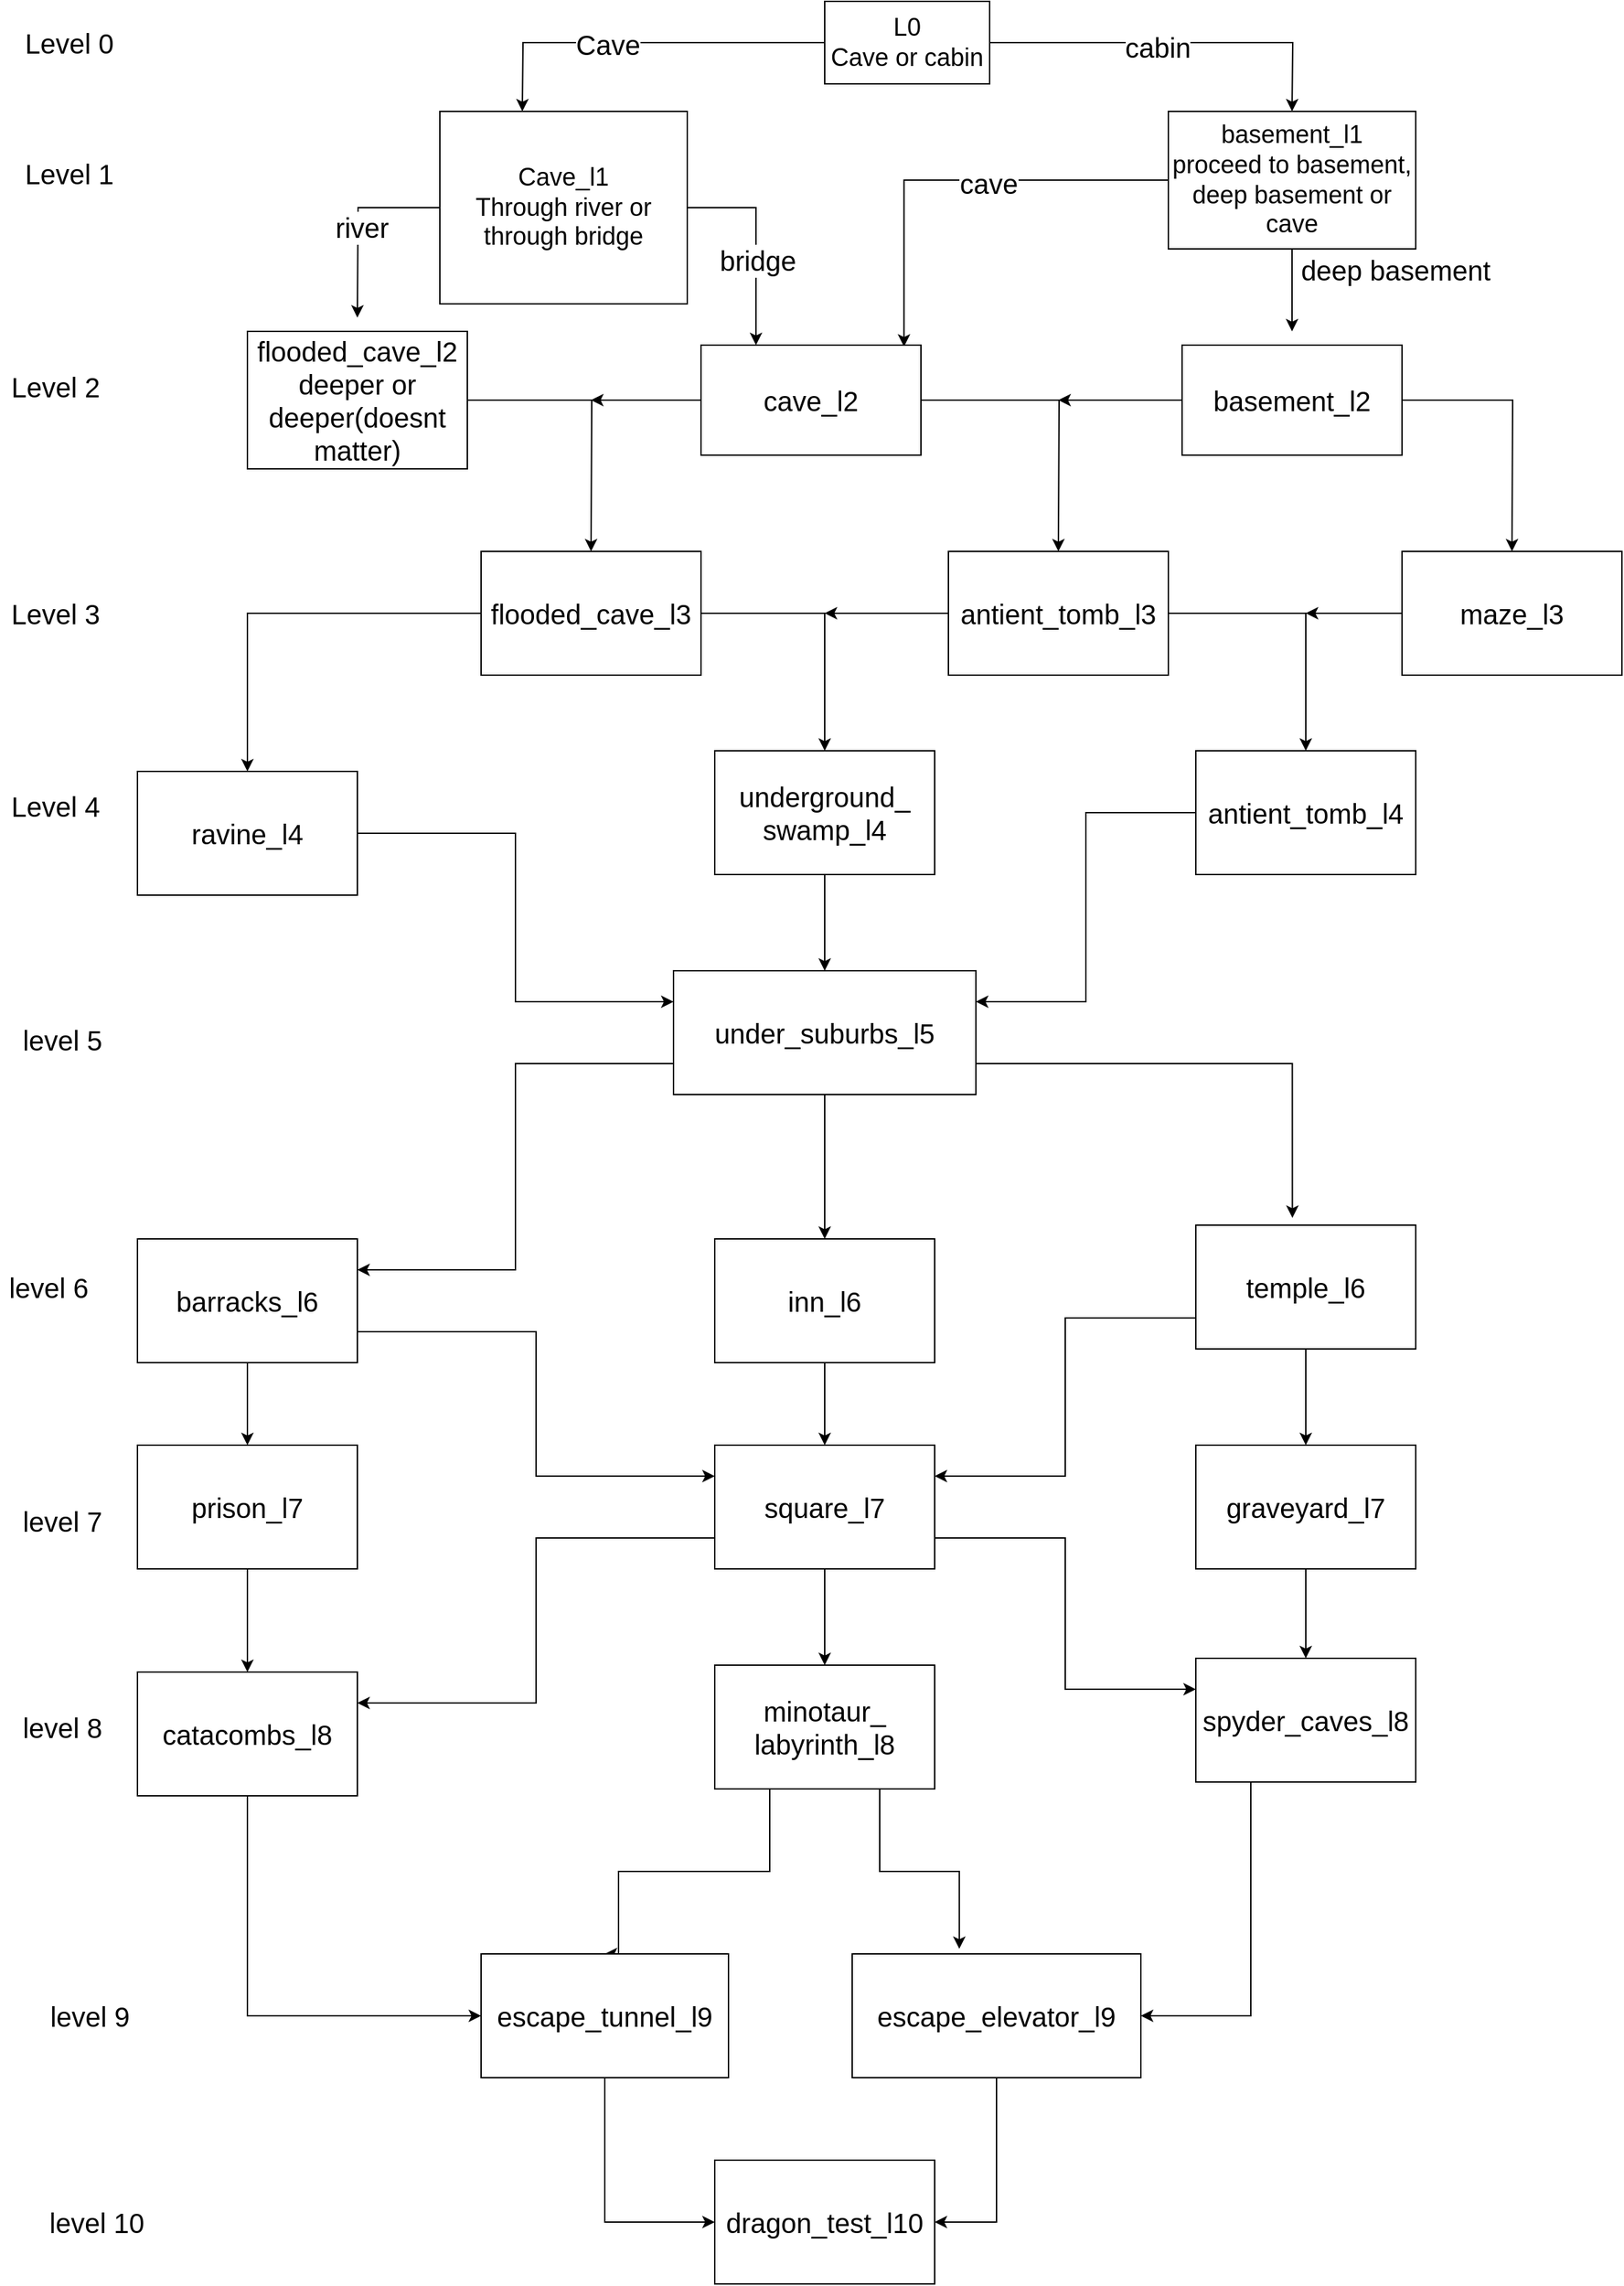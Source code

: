 <mxfile version="14.9.2" type="device"><diagram id="iVw2t5BLtREdFsRD4UD9" name="Page-1"><mxGraphModel dx="1590" dy="2667" grid="1" gridSize="10" guides="1" tooltips="1" connect="1" arrows="1" fold="1" page="0" pageScale="1" pageWidth="827" pageHeight="1169" math="0" shadow="0"><root><mxCell id="0"/><mxCell id="1" parent="0"/><mxCell id="SucxODwt35yaLHQj9p1F-2" style="edgeStyle=orthogonalEdgeStyle;rounded=0;orthogonalLoop=1;jettySize=auto;html=1;" edge="1" parent="1" source="SucxODwt35yaLHQj9p1F-1"><mxGeometry relative="1" as="geometry"><mxPoint x="720" y="-1810" as="targetPoint"/></mxGeometry></mxCell><mxCell id="SucxODwt35yaLHQj9p1F-7" value="cabin" style="edgeLabel;html=1;align=center;verticalAlign=middle;resizable=0;points=[];fontSize=20;" vertex="1" connectable="0" parent="SucxODwt35yaLHQj9p1F-2"><mxGeometry x="-0.097" y="-3" relative="1" as="geometry"><mxPoint as="offset"/></mxGeometry></mxCell><mxCell id="SucxODwt35yaLHQj9p1F-3" style="edgeStyle=orthogonalEdgeStyle;rounded=0;orthogonalLoop=1;jettySize=auto;html=1;" edge="1" parent="1" source="SucxODwt35yaLHQj9p1F-1"><mxGeometry relative="1" as="geometry"><mxPoint x="160" y="-1810" as="targetPoint"/></mxGeometry></mxCell><mxCell id="SucxODwt35yaLHQj9p1F-6" value="Cave" style="edgeLabel;html=1;align=center;verticalAlign=middle;resizable=0;points=[];fontSize=20;" vertex="1" connectable="0" parent="SucxODwt35yaLHQj9p1F-3"><mxGeometry x="0.171" y="1" relative="1" as="geometry"><mxPoint as="offset"/></mxGeometry></mxCell><mxCell id="SucxODwt35yaLHQj9p1F-1" value="&lt;font style=&quot;font-size: 18px&quot;&gt;L0&lt;br&gt;Cave or cabin&lt;/font&gt;" style="rounded=0;whiteSpace=wrap;html=1;" vertex="1" parent="1"><mxGeometry x="380" y="-1890" width="120" height="60" as="geometry"/></mxCell><mxCell id="SucxODwt35yaLHQj9p1F-8" style="edgeStyle=orthogonalEdgeStyle;rounded=0;orthogonalLoop=1;jettySize=auto;html=1;fontSize=20;" edge="1" parent="1" source="SucxODwt35yaLHQj9p1F-4"><mxGeometry relative="1" as="geometry"><mxPoint x="40" y="-1660" as="targetPoint"/></mxGeometry></mxCell><mxCell id="SucxODwt35yaLHQj9p1F-10" value="river" style="edgeLabel;html=1;align=center;verticalAlign=middle;resizable=0;points=[];fontSize=20;" vertex="1" connectable="0" parent="SucxODwt35yaLHQj9p1F-8"><mxGeometry x="0.052" y="2" relative="1" as="geometry"><mxPoint as="offset"/></mxGeometry></mxCell><mxCell id="SucxODwt35yaLHQj9p1F-9" style="edgeStyle=orthogonalEdgeStyle;rounded=0;orthogonalLoop=1;jettySize=auto;html=1;fontSize=20;entryX=0.25;entryY=0;entryDx=0;entryDy=0;" edge="1" parent="1" source="SucxODwt35yaLHQj9p1F-4" target="SucxODwt35yaLHQj9p1F-21"><mxGeometry relative="1" as="geometry"><mxPoint x="330" y="-1690" as="targetPoint"/></mxGeometry></mxCell><mxCell id="SucxODwt35yaLHQj9p1F-11" value="bridge" style="edgeLabel;html=1;align=center;verticalAlign=middle;resizable=0;points=[];fontSize=20;" vertex="1" connectable="0" parent="SucxODwt35yaLHQj9p1F-9"><mxGeometry x="0.168" y="1" relative="1" as="geometry"><mxPoint as="offset"/></mxGeometry></mxCell><mxCell id="SucxODwt35yaLHQj9p1F-4" value="&lt;span style=&quot;font-size: 18px&quot;&gt;Cave_l1&lt;br&gt;Through river or through bridge&lt;br&gt;&lt;/span&gt;" style="rounded=0;whiteSpace=wrap;html=1;" vertex="1" parent="1"><mxGeometry x="100" y="-1810" width="180" height="140" as="geometry"/></mxCell><mxCell id="SucxODwt35yaLHQj9p1F-13" style="edgeStyle=orthogonalEdgeStyle;rounded=0;orthogonalLoop=1;jettySize=auto;html=1;fontSize=20;entryX=0.923;entryY=0.014;entryDx=0;entryDy=0;entryPerimeter=0;" edge="1" parent="1" source="SucxODwt35yaLHQj9p1F-12" target="SucxODwt35yaLHQj9p1F-21"><mxGeometry relative="1" as="geometry"><mxPoint x="330" y="-1730" as="targetPoint"/></mxGeometry></mxCell><mxCell id="SucxODwt35yaLHQj9p1F-14" value="cave" style="edgeLabel;html=1;align=center;verticalAlign=middle;resizable=0;points=[];fontSize=20;" vertex="1" connectable="0" parent="SucxODwt35yaLHQj9p1F-13"><mxGeometry x="-0.162" y="2" relative="1" as="geometry"><mxPoint as="offset"/></mxGeometry></mxCell><mxCell id="SucxODwt35yaLHQj9p1F-16" style="edgeStyle=orthogonalEdgeStyle;rounded=0;orthogonalLoop=1;jettySize=auto;html=1;fontSize=20;" edge="1" parent="1" source="SucxODwt35yaLHQj9p1F-12"><mxGeometry relative="1" as="geometry"><mxPoint x="720" y="-1650" as="targetPoint"/></mxGeometry></mxCell><mxCell id="SucxODwt35yaLHQj9p1F-12" value="&lt;span style=&quot;font-size: 18px&quot;&gt;basement_l1&lt;br&gt;proceed to basement, deep basement or cave&lt;/span&gt;" style="rounded=0;whiteSpace=wrap;html=1;" vertex="1" parent="1"><mxGeometry x="630" y="-1810" width="180" height="100" as="geometry"/></mxCell><mxCell id="SucxODwt35yaLHQj9p1F-17" value="deep basement" style="text;html=1;align=center;verticalAlign=middle;resizable=0;points=[];autosize=1;strokeColor=none;fontSize=20;" vertex="1" parent="1"><mxGeometry x="720" y="-1710" width="150" height="30" as="geometry"/></mxCell><mxCell id="SucxODwt35yaLHQj9p1F-18" value="Level 2" style="text;html=1;align=center;verticalAlign=middle;resizable=0;points=[];autosize=1;strokeColor=none;fontSize=20;" vertex="1" parent="1"><mxGeometry x="-220" y="-1625" width="80" height="30" as="geometry"/></mxCell><mxCell id="SucxODwt35yaLHQj9p1F-19" value="Level 1" style="text;html=1;align=center;verticalAlign=middle;resizable=0;points=[];autosize=1;strokeColor=none;fontSize=20;" vertex="1" parent="1"><mxGeometry x="-210" y="-1780" width="80" height="30" as="geometry"/></mxCell><mxCell id="SucxODwt35yaLHQj9p1F-24" style="edgeStyle=orthogonalEdgeStyle;rounded=0;orthogonalLoop=1;jettySize=auto;html=1;fontSize=20;" edge="1" parent="1" source="SucxODwt35yaLHQj9p1F-20"><mxGeometry relative="1" as="geometry"><mxPoint x="210" y="-1490" as="targetPoint"/></mxGeometry></mxCell><mxCell id="SucxODwt35yaLHQj9p1F-20" value="flooded_cave_l2&lt;br&gt;deeper or deeper(doesnt matter)" style="rounded=0;whiteSpace=wrap;html=1;fontSize=20;" vertex="1" parent="1"><mxGeometry x="-40" y="-1650" width="160" height="100" as="geometry"/></mxCell><mxCell id="SucxODwt35yaLHQj9p1F-25" style="edgeStyle=orthogonalEdgeStyle;rounded=0;orthogonalLoop=1;jettySize=auto;html=1;fontSize=20;" edge="1" parent="1" source="SucxODwt35yaLHQj9p1F-21"><mxGeometry relative="1" as="geometry"><mxPoint x="210" y="-1600" as="targetPoint"/></mxGeometry></mxCell><mxCell id="SucxODwt35yaLHQj9p1F-26" style="edgeStyle=orthogonalEdgeStyle;rounded=0;orthogonalLoop=1;jettySize=auto;html=1;fontSize=20;" edge="1" parent="1" source="SucxODwt35yaLHQj9p1F-21"><mxGeometry relative="1" as="geometry"><mxPoint x="550" y="-1490" as="targetPoint"/></mxGeometry></mxCell><mxCell id="SucxODwt35yaLHQj9p1F-21" value="cave_l2" style="rounded=0;whiteSpace=wrap;html=1;fontSize=20;" vertex="1" parent="1"><mxGeometry x="290" y="-1640" width="160" height="80" as="geometry"/></mxCell><mxCell id="SucxODwt35yaLHQj9p1F-27" style="edgeStyle=orthogonalEdgeStyle;rounded=0;orthogonalLoop=1;jettySize=auto;html=1;fontSize=20;" edge="1" parent="1" source="SucxODwt35yaLHQj9p1F-22"><mxGeometry relative="1" as="geometry"><mxPoint x="550" y="-1600" as="targetPoint"/></mxGeometry></mxCell><mxCell id="SucxODwt35yaLHQj9p1F-28" style="edgeStyle=orthogonalEdgeStyle;rounded=0;orthogonalLoop=1;jettySize=auto;html=1;fontSize=20;" edge="1" parent="1" source="SucxODwt35yaLHQj9p1F-22"><mxGeometry relative="1" as="geometry"><mxPoint x="880" y="-1490" as="targetPoint"/></mxGeometry></mxCell><mxCell id="SucxODwt35yaLHQj9p1F-22" value="basement_l2" style="rounded=0;whiteSpace=wrap;html=1;fontSize=20;" vertex="1" parent="1"><mxGeometry x="640" y="-1640" width="160" height="80" as="geometry"/></mxCell><mxCell id="SucxODwt35yaLHQj9p1F-23" value="Level 0" style="text;html=1;align=center;verticalAlign=middle;resizable=0;points=[];autosize=1;strokeColor=none;fontSize=20;" vertex="1" parent="1"><mxGeometry x="-210" y="-1875" width="80" height="30" as="geometry"/></mxCell><mxCell id="SucxODwt35yaLHQj9p1F-32" style="edgeStyle=orthogonalEdgeStyle;rounded=0;orthogonalLoop=1;jettySize=auto;html=1;fontSize=20;entryX=0.5;entryY=0;entryDx=0;entryDy=0;" edge="1" parent="1" source="SucxODwt35yaLHQj9p1F-29" target="SucxODwt35yaLHQj9p1F-47"><mxGeometry relative="1" as="geometry"><mxPoint x="-40" y="-1340" as="targetPoint"/></mxGeometry></mxCell><mxCell id="SucxODwt35yaLHQj9p1F-33" style="edgeStyle=orthogonalEdgeStyle;rounded=0;orthogonalLoop=1;jettySize=auto;html=1;fontSize=20;entryX=0.5;entryY=0;entryDx=0;entryDy=0;" edge="1" parent="1" source="SucxODwt35yaLHQj9p1F-29" target="SucxODwt35yaLHQj9p1F-46"><mxGeometry relative="1" as="geometry"><mxPoint x="380" y="-1350" as="targetPoint"/></mxGeometry></mxCell><mxCell id="SucxODwt35yaLHQj9p1F-29" value="flooded_cave_l3" style="rounded=0;whiteSpace=wrap;html=1;fontSize=20;" vertex="1" parent="1"><mxGeometry x="130" y="-1490" width="160" height="90" as="geometry"/></mxCell><mxCell id="SucxODwt35yaLHQj9p1F-36" style="edgeStyle=orthogonalEdgeStyle;rounded=0;orthogonalLoop=1;jettySize=auto;html=1;fontSize=20;" edge="1" parent="1" source="SucxODwt35yaLHQj9p1F-30"><mxGeometry relative="1" as="geometry"><mxPoint x="730" y="-1445" as="targetPoint"/></mxGeometry></mxCell><mxCell id="SucxODwt35yaLHQj9p1F-30" value="maze_l3" style="rounded=0;whiteSpace=wrap;html=1;fontSize=20;" vertex="1" parent="1"><mxGeometry x="800" y="-1490" width="160" height="90" as="geometry"/></mxCell><mxCell id="SucxODwt35yaLHQj9p1F-34" style="edgeStyle=orthogonalEdgeStyle;rounded=0;orthogonalLoop=1;jettySize=auto;html=1;fontSize=20;" edge="1" parent="1" source="SucxODwt35yaLHQj9p1F-31"><mxGeometry relative="1" as="geometry"><mxPoint x="380.0" y="-1445" as="targetPoint"/></mxGeometry></mxCell><mxCell id="SucxODwt35yaLHQj9p1F-35" style="edgeStyle=orthogonalEdgeStyle;rounded=0;orthogonalLoop=1;jettySize=auto;html=1;fontSize=20;entryX=0.5;entryY=0;entryDx=0;entryDy=0;" edge="1" parent="1" source="SucxODwt35yaLHQj9p1F-31" target="SucxODwt35yaLHQj9p1F-45"><mxGeometry relative="1" as="geometry"><mxPoint x="730" y="-1360" as="targetPoint"/></mxGeometry></mxCell><mxCell id="SucxODwt35yaLHQj9p1F-31" value="antient_tomb_l3" style="rounded=0;whiteSpace=wrap;html=1;fontSize=20;" vertex="1" parent="1"><mxGeometry x="470" y="-1490" width="160" height="90" as="geometry"/></mxCell><mxCell id="SucxODwt35yaLHQj9p1F-37" value="Level 3" style="text;html=1;align=center;verticalAlign=middle;resizable=0;points=[];autosize=1;strokeColor=none;fontSize=20;" vertex="1" parent="1"><mxGeometry x="-220" y="-1460" width="80" height="30" as="geometry"/></mxCell><mxCell id="SucxODwt35yaLHQj9p1F-38" value="Level 4" style="text;html=1;align=center;verticalAlign=middle;resizable=0;points=[];autosize=1;strokeColor=none;fontSize=20;" vertex="1" parent="1"><mxGeometry x="-220" y="-1320" width="80" height="30" as="geometry"/></mxCell><mxCell id="SucxODwt35yaLHQj9p1F-39" value="level 5" style="text;html=1;align=center;verticalAlign=middle;resizable=0;points=[];autosize=1;strokeColor=none;fontSize=20;" vertex="1" parent="1"><mxGeometry x="-210" y="-1150" width="70" height="30" as="geometry"/></mxCell><mxCell id="SucxODwt35yaLHQj9p1F-40" value="level 6" style="text;html=1;align=center;verticalAlign=middle;resizable=0;points=[];autosize=1;strokeColor=none;fontSize=20;" vertex="1" parent="1"><mxGeometry x="-220" y="-970" width="70" height="30" as="geometry"/></mxCell><mxCell id="SucxODwt35yaLHQj9p1F-41" value="level 7" style="text;html=1;align=center;verticalAlign=middle;resizable=0;points=[];autosize=1;strokeColor=none;fontSize=20;" vertex="1" parent="1"><mxGeometry x="-210" y="-800" width="70" height="30" as="geometry"/></mxCell><mxCell id="SucxODwt35yaLHQj9p1F-42" value="level 8" style="text;html=1;align=center;verticalAlign=middle;resizable=0;points=[];autosize=1;strokeColor=none;fontSize=20;" vertex="1" parent="1"><mxGeometry x="-210" y="-650" width="70" height="30" as="geometry"/></mxCell><mxCell id="SucxODwt35yaLHQj9p1F-43" value="level 9" style="text;html=1;align=center;verticalAlign=middle;resizable=0;points=[];autosize=1;strokeColor=none;fontSize=20;" vertex="1" parent="1"><mxGeometry x="-190" y="-440" width="70" height="30" as="geometry"/></mxCell><mxCell id="SucxODwt35yaLHQj9p1F-44" value="level 10" style="text;html=1;align=center;verticalAlign=middle;resizable=0;points=[];autosize=1;strokeColor=none;fontSize=20;" vertex="1" parent="1"><mxGeometry x="-190" y="-290" width="80" height="30" as="geometry"/></mxCell><mxCell id="SucxODwt35yaLHQj9p1F-107" style="edgeStyle=orthogonalEdgeStyle;rounded=0;orthogonalLoop=1;jettySize=auto;html=1;entryX=1;entryY=0.25;entryDx=0;entryDy=0;fontSize=20;" edge="1" parent="1" source="SucxODwt35yaLHQj9p1F-45" target="SucxODwt35yaLHQj9p1F-49"><mxGeometry relative="1" as="geometry"/></mxCell><mxCell id="SucxODwt35yaLHQj9p1F-45" value="antient_tomb_l4" style="rounded=0;whiteSpace=wrap;html=1;fontSize=20;" vertex="1" parent="1"><mxGeometry x="650" y="-1345" width="160" height="90" as="geometry"/></mxCell><mxCell id="SucxODwt35yaLHQj9p1F-53" style="edgeStyle=orthogonalEdgeStyle;rounded=0;orthogonalLoop=1;jettySize=auto;html=1;entryX=0.5;entryY=0;entryDx=0;entryDy=0;fontSize=20;" edge="1" parent="1" source="SucxODwt35yaLHQj9p1F-46" target="SucxODwt35yaLHQj9p1F-49"><mxGeometry relative="1" as="geometry"/></mxCell><mxCell id="SucxODwt35yaLHQj9p1F-46" value="underground_&lt;br&gt;swamp_l4" style="rounded=0;whiteSpace=wrap;html=1;fontSize=20;" vertex="1" parent="1"><mxGeometry x="300" y="-1345" width="160" height="90" as="geometry"/></mxCell><mxCell id="SucxODwt35yaLHQj9p1F-55" style="edgeStyle=orthogonalEdgeStyle;rounded=0;orthogonalLoop=1;jettySize=auto;html=1;entryX=0;entryY=0.25;entryDx=0;entryDy=0;fontSize=20;" edge="1" parent="1" source="SucxODwt35yaLHQj9p1F-47" target="SucxODwt35yaLHQj9p1F-49"><mxGeometry relative="1" as="geometry"/></mxCell><mxCell id="SucxODwt35yaLHQj9p1F-47" value="ravine_l4" style="rounded=0;whiteSpace=wrap;html=1;fontSize=20;" vertex="1" parent="1"><mxGeometry x="-120" y="-1330" width="160" height="90" as="geometry"/></mxCell><mxCell id="SucxODwt35yaLHQj9p1F-61" style="edgeStyle=orthogonalEdgeStyle;rounded=0;orthogonalLoop=1;jettySize=auto;html=1;fontSize=20;entryX=0.5;entryY=0;entryDx=0;entryDy=0;" edge="1" parent="1" source="SucxODwt35yaLHQj9p1F-49" target="SucxODwt35yaLHQj9p1F-57"><mxGeometry relative="1" as="geometry"><mxPoint x="320" y="-1030" as="targetPoint"/></mxGeometry></mxCell><mxCell id="SucxODwt35yaLHQj9p1F-65" style="edgeStyle=orthogonalEdgeStyle;rounded=0;orthogonalLoop=1;jettySize=auto;html=1;exitX=0;exitY=0.75;exitDx=0;exitDy=0;entryX=1;entryY=0.25;entryDx=0;entryDy=0;fontSize=20;" edge="1" parent="1" source="SucxODwt35yaLHQj9p1F-49" target="SucxODwt35yaLHQj9p1F-58"><mxGeometry relative="1" as="geometry"/></mxCell><mxCell id="SucxODwt35yaLHQj9p1F-108" style="edgeStyle=orthogonalEdgeStyle;rounded=0;orthogonalLoop=1;jettySize=auto;html=1;exitX=1;exitY=0.75;exitDx=0;exitDy=0;entryX=0.439;entryY=-0.059;entryDx=0;entryDy=0;entryPerimeter=0;fontSize=20;" edge="1" parent="1" source="SucxODwt35yaLHQj9p1F-49" target="SucxODwt35yaLHQj9p1F-56"><mxGeometry relative="1" as="geometry"/></mxCell><mxCell id="SucxODwt35yaLHQj9p1F-49" value="under_suburbs_l5" style="rounded=0;whiteSpace=wrap;html=1;fontSize=20;" vertex="1" parent="1"><mxGeometry x="270" y="-1185" width="220" height="90" as="geometry"/></mxCell><mxCell id="SucxODwt35yaLHQj9p1F-87" style="edgeStyle=orthogonalEdgeStyle;rounded=0;orthogonalLoop=1;jettySize=auto;html=1;exitX=0;exitY=0.75;exitDx=0;exitDy=0;entryX=1;entryY=0.25;entryDx=0;entryDy=0;fontSize=20;" edge="1" parent="1" source="SucxODwt35yaLHQj9p1F-56" target="SucxODwt35yaLHQj9p1F-70"><mxGeometry relative="1" as="geometry"/></mxCell><mxCell id="SucxODwt35yaLHQj9p1F-89" style="edgeStyle=orthogonalEdgeStyle;rounded=0;orthogonalLoop=1;jettySize=auto;html=1;exitX=0.5;exitY=1;exitDx=0;exitDy=0;entryX=0.5;entryY=0;entryDx=0;entryDy=0;fontSize=20;" edge="1" parent="1" source="SucxODwt35yaLHQj9p1F-56" target="SucxODwt35yaLHQj9p1F-67"><mxGeometry relative="1" as="geometry"/></mxCell><mxCell id="SucxODwt35yaLHQj9p1F-56" value="temple_l6" style="rounded=0;whiteSpace=wrap;html=1;fontSize=20;" vertex="1" parent="1"><mxGeometry x="650" y="-1000" width="160" height="90" as="geometry"/></mxCell><mxCell id="SucxODwt35yaLHQj9p1F-90" style="edgeStyle=orthogonalEdgeStyle;rounded=0;orthogonalLoop=1;jettySize=auto;html=1;exitX=0.5;exitY=1;exitDx=0;exitDy=0;entryX=0.5;entryY=0;entryDx=0;entryDy=0;fontSize=20;" edge="1" parent="1" source="SucxODwt35yaLHQj9p1F-57" target="SucxODwt35yaLHQj9p1F-70"><mxGeometry relative="1" as="geometry"/></mxCell><mxCell id="SucxODwt35yaLHQj9p1F-57" value="inn_l6" style="rounded=0;whiteSpace=wrap;html=1;fontSize=20;" vertex="1" parent="1"><mxGeometry x="300" y="-990" width="160" height="90" as="geometry"/></mxCell><mxCell id="SucxODwt35yaLHQj9p1F-85" style="edgeStyle=orthogonalEdgeStyle;rounded=0;orthogonalLoop=1;jettySize=auto;html=1;exitX=1;exitY=0.75;exitDx=0;exitDy=0;entryX=0;entryY=0.25;entryDx=0;entryDy=0;fontSize=20;" edge="1" parent="1" source="SucxODwt35yaLHQj9p1F-58" target="SucxODwt35yaLHQj9p1F-70"><mxGeometry relative="1" as="geometry"/></mxCell><mxCell id="SucxODwt35yaLHQj9p1F-91" style="edgeStyle=orthogonalEdgeStyle;rounded=0;orthogonalLoop=1;jettySize=auto;html=1;exitX=0.5;exitY=1;exitDx=0;exitDy=0;entryX=0.5;entryY=0;entryDx=0;entryDy=0;fontSize=20;" edge="1" parent="1" source="SucxODwt35yaLHQj9p1F-58" target="SucxODwt35yaLHQj9p1F-73"><mxGeometry relative="1" as="geometry"/></mxCell><mxCell id="SucxODwt35yaLHQj9p1F-58" value="barracks_l6" style="rounded=0;whiteSpace=wrap;html=1;fontSize=20;" vertex="1" parent="1"><mxGeometry x="-120" y="-990" width="160" height="90" as="geometry"/></mxCell><mxCell id="SucxODwt35yaLHQj9p1F-66" style="edgeStyle=orthogonalEdgeStyle;rounded=0;orthogonalLoop=1;jettySize=auto;html=1;entryX=0.5;entryY=0;entryDx=0;entryDy=0;fontSize=20;" edge="1" parent="1" source="SucxODwt35yaLHQj9p1F-67" target="SucxODwt35yaLHQj9p1F-81"><mxGeometry relative="1" as="geometry"/></mxCell><mxCell id="SucxODwt35yaLHQj9p1F-67" value="graveyard_l7" style="rounded=0;whiteSpace=wrap;html=1;fontSize=20;" vertex="1" parent="1"><mxGeometry x="650" y="-840" width="160" height="90" as="geometry"/></mxCell><mxCell id="SucxODwt35yaLHQj9p1F-69" style="edgeStyle=orthogonalEdgeStyle;rounded=0;orthogonalLoop=1;jettySize=auto;html=1;entryX=0.5;entryY=0;entryDx=0;entryDy=0;fontSize=20;" edge="1" parent="1" source="SucxODwt35yaLHQj9p1F-70" target="SucxODwt35yaLHQj9p1F-78"><mxGeometry relative="1" as="geometry"/></mxCell><mxCell id="SucxODwt35yaLHQj9p1F-86" style="edgeStyle=orthogonalEdgeStyle;rounded=0;orthogonalLoop=1;jettySize=auto;html=1;exitX=0;exitY=0.75;exitDx=0;exitDy=0;entryX=1;entryY=0.25;entryDx=0;entryDy=0;fontSize=20;" edge="1" parent="1" source="SucxODwt35yaLHQj9p1F-70" target="SucxODwt35yaLHQj9p1F-75"><mxGeometry relative="1" as="geometry"/></mxCell><mxCell id="SucxODwt35yaLHQj9p1F-88" style="edgeStyle=orthogonalEdgeStyle;rounded=0;orthogonalLoop=1;jettySize=auto;html=1;exitX=1;exitY=0.75;exitDx=0;exitDy=0;entryX=0;entryY=0.25;entryDx=0;entryDy=0;fontSize=20;" edge="1" parent="1" source="SucxODwt35yaLHQj9p1F-70" target="SucxODwt35yaLHQj9p1F-81"><mxGeometry relative="1" as="geometry"/></mxCell><mxCell id="SucxODwt35yaLHQj9p1F-70" value="square_l7" style="rounded=0;whiteSpace=wrap;html=1;fontSize=20;" vertex="1" parent="1"><mxGeometry x="300" y="-840" width="160" height="90" as="geometry"/></mxCell><mxCell id="SucxODwt35yaLHQj9p1F-71" style="edgeStyle=orthogonalEdgeStyle;rounded=0;orthogonalLoop=1;jettySize=auto;html=1;entryX=0.5;entryY=0;entryDx=0;entryDy=0;fontSize=20;" edge="1" parent="1" source="SucxODwt35yaLHQj9p1F-73" target="SucxODwt35yaLHQj9p1F-75"><mxGeometry relative="1" as="geometry"/></mxCell><mxCell id="SucxODwt35yaLHQj9p1F-73" value="prison_l7" style="rounded=0;whiteSpace=wrap;html=1;fontSize=20;" vertex="1" parent="1"><mxGeometry x="-120" y="-840" width="160" height="90" as="geometry"/></mxCell><mxCell id="SucxODwt35yaLHQj9p1F-93" style="edgeStyle=orthogonalEdgeStyle;rounded=0;orthogonalLoop=1;jettySize=auto;html=1;exitX=0.5;exitY=1;exitDx=0;exitDy=0;entryX=0;entryY=0.5;entryDx=0;entryDy=0;fontSize=20;" edge="1" parent="1" source="SucxODwt35yaLHQj9p1F-75" target="SucxODwt35yaLHQj9p1F-92"><mxGeometry relative="1" as="geometry"/></mxCell><mxCell id="SucxODwt35yaLHQj9p1F-75" value="catacombs_l8" style="rounded=0;whiteSpace=wrap;html=1;fontSize=20;" vertex="1" parent="1"><mxGeometry x="-120" y="-675" width="160" height="90" as="geometry"/></mxCell><mxCell id="SucxODwt35yaLHQj9p1F-94" style="edgeStyle=orthogonalEdgeStyle;rounded=0;orthogonalLoop=1;jettySize=auto;html=1;exitX=0.5;exitY=1;exitDx=0;exitDy=0;entryX=0.5;entryY=0;entryDx=0;entryDy=0;fontSize=20;" edge="1" parent="1" source="SucxODwt35yaLHQj9p1F-78" target="SucxODwt35yaLHQj9p1F-92"><mxGeometry relative="1" as="geometry"><Array as="points"><mxPoint x="340" y="-590"/><mxPoint x="340" y="-530"/><mxPoint x="230" y="-530"/></Array></mxGeometry></mxCell><mxCell id="SucxODwt35yaLHQj9p1F-100" style="edgeStyle=orthogonalEdgeStyle;rounded=0;orthogonalLoop=1;jettySize=auto;html=1;exitX=0.75;exitY=1;exitDx=0;exitDy=0;entryX=0.371;entryY=-0.041;entryDx=0;entryDy=0;entryPerimeter=0;fontSize=20;" edge="1" parent="1" source="SucxODwt35yaLHQj9p1F-78" target="SucxODwt35yaLHQj9p1F-99"><mxGeometry relative="1" as="geometry"/></mxCell><mxCell id="SucxODwt35yaLHQj9p1F-78" value="minotaur_&lt;br&gt;labyrinth_l8" style="rounded=0;whiteSpace=wrap;html=1;fontSize=20;" vertex="1" parent="1"><mxGeometry x="300" y="-680" width="160" height="90" as="geometry"/></mxCell><mxCell id="SucxODwt35yaLHQj9p1F-101" style="edgeStyle=orthogonalEdgeStyle;rounded=0;orthogonalLoop=1;jettySize=auto;html=1;exitX=0.25;exitY=1;exitDx=0;exitDy=0;entryX=1;entryY=0.5;entryDx=0;entryDy=0;fontSize=20;" edge="1" parent="1" source="SucxODwt35yaLHQj9p1F-81" target="SucxODwt35yaLHQj9p1F-99"><mxGeometry relative="1" as="geometry"/></mxCell><mxCell id="SucxODwt35yaLHQj9p1F-81" value="spyder_caves_l8" style="rounded=0;whiteSpace=wrap;html=1;fontSize=20;" vertex="1" parent="1"><mxGeometry x="650" y="-685" width="160" height="90" as="geometry"/></mxCell><mxCell id="SucxODwt35yaLHQj9p1F-104" style="edgeStyle=orthogonalEdgeStyle;rounded=0;orthogonalLoop=1;jettySize=auto;html=1;exitX=0.5;exitY=1;exitDx=0;exitDy=0;entryX=0;entryY=0.5;entryDx=0;entryDy=0;fontSize=20;" edge="1" parent="1" source="SucxODwt35yaLHQj9p1F-92" target="SucxODwt35yaLHQj9p1F-102"><mxGeometry relative="1" as="geometry"/></mxCell><mxCell id="SucxODwt35yaLHQj9p1F-92" value="escape_tunnel_l9" style="rounded=0;whiteSpace=wrap;html=1;fontSize=20;" vertex="1" parent="1"><mxGeometry x="130" y="-470" width="180" height="90" as="geometry"/></mxCell><mxCell id="SucxODwt35yaLHQj9p1F-103" style="edgeStyle=orthogonalEdgeStyle;rounded=0;orthogonalLoop=1;jettySize=auto;html=1;exitX=0.5;exitY=1;exitDx=0;exitDy=0;entryX=1;entryY=0.5;entryDx=0;entryDy=0;fontSize=20;" edge="1" parent="1" source="SucxODwt35yaLHQj9p1F-99" target="SucxODwt35yaLHQj9p1F-102"><mxGeometry relative="1" as="geometry"/></mxCell><mxCell id="SucxODwt35yaLHQj9p1F-99" value="escape_elevator_l9" style="rounded=0;whiteSpace=wrap;html=1;fontSize=20;" vertex="1" parent="1"><mxGeometry x="400" y="-470" width="210" height="90" as="geometry"/></mxCell><mxCell id="SucxODwt35yaLHQj9p1F-102" value="dragon_test_l10" style="rounded=0;whiteSpace=wrap;html=1;fontSize=20;" vertex="1" parent="1"><mxGeometry x="300" y="-320" width="160" height="90" as="geometry"/></mxCell></root></mxGraphModel></diagram></mxfile>